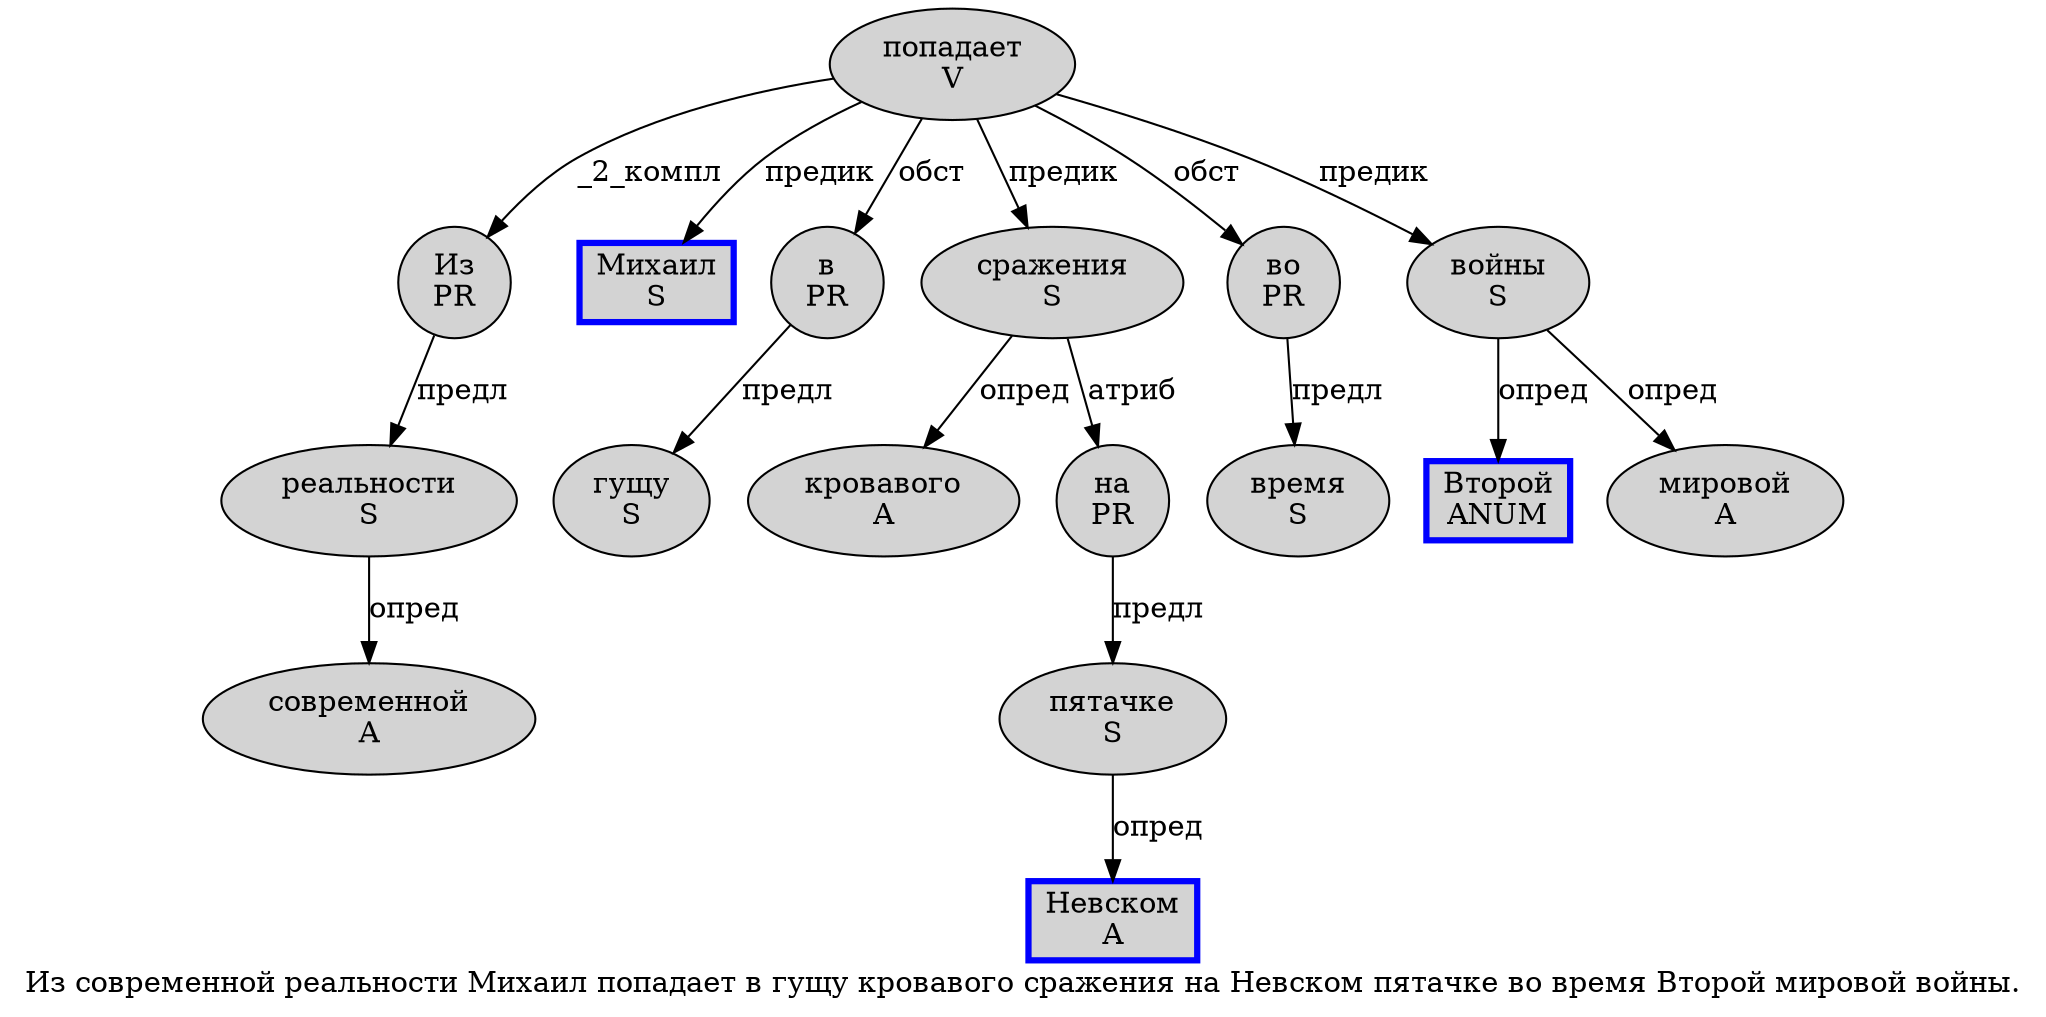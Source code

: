 digraph SENTENCE_1657 {
	graph [label="Из современной реальности Михаил попадает в гущу кровавого сражения на Невском пятачке во время Второй мировой войны."]
	node [style=filled]
		0 [label="Из
PR" color="" fillcolor=lightgray penwidth=1 shape=ellipse]
		1 [label="современной
A" color="" fillcolor=lightgray penwidth=1 shape=ellipse]
		2 [label="реальности
S" color="" fillcolor=lightgray penwidth=1 shape=ellipse]
		3 [label="Михаил
S" color=blue fillcolor=lightgray penwidth=3 shape=box]
		4 [label="попадает
V" color="" fillcolor=lightgray penwidth=1 shape=ellipse]
		5 [label="в
PR" color="" fillcolor=lightgray penwidth=1 shape=ellipse]
		6 [label="гущу
S" color="" fillcolor=lightgray penwidth=1 shape=ellipse]
		7 [label="кровавого
A" color="" fillcolor=lightgray penwidth=1 shape=ellipse]
		8 [label="сражения
S" color="" fillcolor=lightgray penwidth=1 shape=ellipse]
		9 [label="на
PR" color="" fillcolor=lightgray penwidth=1 shape=ellipse]
		10 [label="Невском
A" color=blue fillcolor=lightgray penwidth=3 shape=box]
		11 [label="пятачке
S" color="" fillcolor=lightgray penwidth=1 shape=ellipse]
		12 [label="во
PR" color="" fillcolor=lightgray penwidth=1 shape=ellipse]
		13 [label="время
S" color="" fillcolor=lightgray penwidth=1 shape=ellipse]
		14 [label="Второй
ANUM" color=blue fillcolor=lightgray penwidth=3 shape=box]
		15 [label="мировой
A" color="" fillcolor=lightgray penwidth=1 shape=ellipse]
		16 [label="войны
S" color="" fillcolor=lightgray penwidth=1 shape=ellipse]
			16 -> 14 [label="опред"]
			16 -> 15 [label="опред"]
			0 -> 2 [label="предл"]
			8 -> 7 [label="опред"]
			8 -> 9 [label="атриб"]
			9 -> 11 [label="предл"]
			12 -> 13 [label="предл"]
			11 -> 10 [label="опред"]
			5 -> 6 [label="предл"]
			2 -> 1 [label="опред"]
			4 -> 0 [label="_2_компл"]
			4 -> 3 [label="предик"]
			4 -> 5 [label="обст"]
			4 -> 8 [label="предик"]
			4 -> 12 [label="обст"]
			4 -> 16 [label="предик"]
}